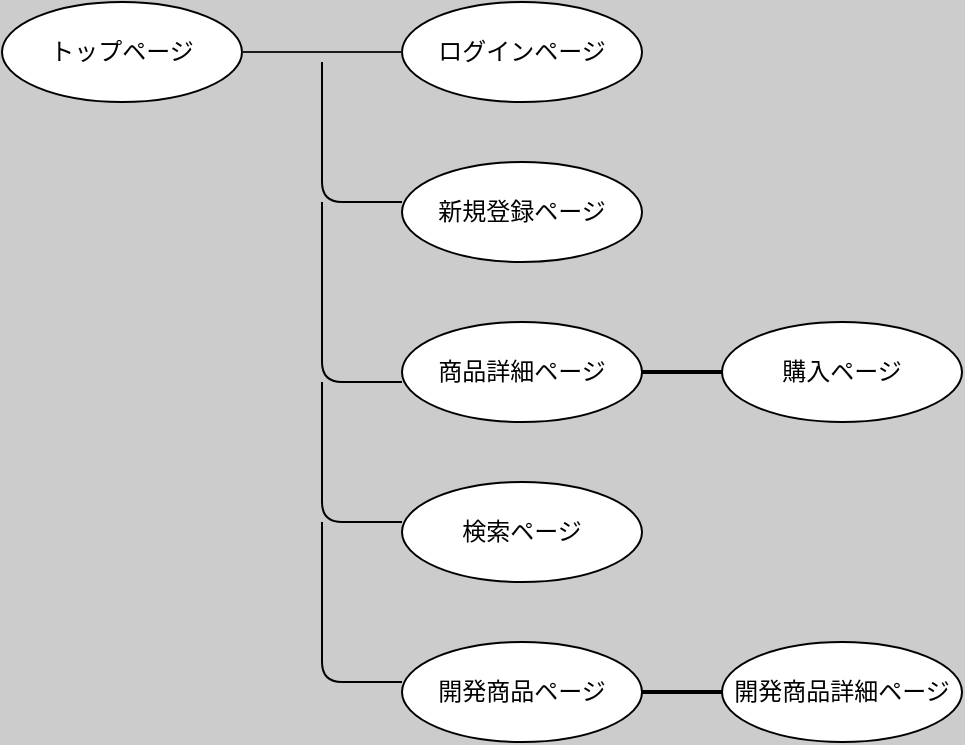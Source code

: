 <mxfile>
    <diagram id="ggVn5-uQoZRv5uVrjEEM" name="ページ1">
        <mxGraphModel dx="476" dy="464" grid="1" gridSize="10" guides="1" tooltips="1" connect="1" arrows="1" fold="1" page="1" pageScale="1" pageWidth="827" pageHeight="1169" background="#CCCCCC" math="0" shadow="0">
            <root>
                <mxCell id="0"/>
                <mxCell id="1" parent="0"/>
                <mxCell id="5" value="トップページ" style="ellipse;whiteSpace=wrap;html=1;" vertex="1" parent="1">
                    <mxGeometry x="40" y="80" width="120" height="50" as="geometry"/>
                </mxCell>
                <mxCell id="6" value="ログインページ" style="ellipse;whiteSpace=wrap;html=1;" vertex="1" parent="1">
                    <mxGeometry x="240" y="80" width="120" height="50" as="geometry"/>
                </mxCell>
                <mxCell id="7" value="新規登録ページ" style="ellipse;whiteSpace=wrap;html=1;" vertex="1" parent="1">
                    <mxGeometry x="240" y="160" width="120" height="50" as="geometry"/>
                </mxCell>
                <mxCell id="8" value="商品詳細ページ" style="ellipse;whiteSpace=wrap;html=1;" vertex="1" parent="1">
                    <mxGeometry x="240" y="240" width="120" height="50" as="geometry"/>
                </mxCell>
                <mxCell id="9" value="検索ページ" style="ellipse;whiteSpace=wrap;html=1;" vertex="1" parent="1">
                    <mxGeometry x="240" y="320" width="120" height="50" as="geometry"/>
                </mxCell>
                <mxCell id="10" value="開発商品ページ&lt;span style=&quot;color: rgba(0 , 0 , 0 , 0) ; font-family: monospace ; font-size: 0px&quot;&gt;%3CmxGraphModel%3E%3Croot%3E%3CmxCell%20id%3D%220%22%2F%3E%3CmxCell%20id%3D%221%22%20parent%3D%220%22%2F%3E%3CmxCell%20id%3D%222%22%20value%3D%22%E3%83%88%E3%83%83%E3%83%97%E3%83%9A%E3%83%BC%E3%82%B8%26lt%3Bspan%20style%3D%26quot%3Bcolor%3A%20rgba(0%20%2C%200%20%2C%200%20%2C%200)%20%3B%20font-family%3A%20monospace%20%3B%20font-size%3A%200px%26quot%3B%26gt%3B%253CmxGraphModel%253E%253Croot%253E%253CmxCell%2520id%253D%25220%2522%252F%253E%253CmxCell%2520id%253D%25221%2522%2520parent%253D%25220%2522%252F%253E%253CmxCell%2520id%253D%25222%2522%2520value%253D%2522%25E3%2583%2588%25E3%2583%2583%25E3%2583%2597%25E3%2583%259A%25E3%2583%25BC%25E3%2582%25B8%2522%2520style%253D%2522ellipse%253BwhiteSpace%253Dwrap%253Bhtml%253D1%253B%2522%2520vertex%253D%25221%2522%2520parent%253D%25221%2522%253E%253CmxGeometry%2520x%253D%252240%2522%2520y%253D%252280%2522%2520width%253D%2522120%2522%2520height%253D%252250%2522%2520as%253D%2522geometry%2522%252F%253E%253C%252FmxCell%253E%253C%252Froot%253E%253C%252FmxGraphModel%253E%26lt%3B%2Fspan%26gt%3B%22%20style%3D%22ellipse%3BwhiteSpace%3Dwrap%3Bhtml%3D1%3B%22%20vertex%3D%221%22%20parent%3D%221%22%3E%3CmxGeometry%20x%3D%2240%22%20y%3D%2280%22%20width%3D%22120%22%20height%3D%2250%22%20as%3D%22geometry%22%2F%3E%3C%2FmxCell%3E%3C%2Froot%3E%3C%2FmxGraphModel%3E&lt;/span&gt;" style="ellipse;whiteSpace=wrap;html=1;" vertex="1" parent="1">
                    <mxGeometry x="240" y="400" width="120" height="50" as="geometry"/>
                </mxCell>
                <mxCell id="11" value="購入ページ&lt;span style=&quot;color: rgba(0 , 0 , 0 , 0) ; font-family: monospace ; font-size: 0px&quot;&gt;%3CmxGraphModel%3E%3Croot%3E%3CmxCell%20id%3D%220%22%2F%3E%3CmxCell%20id%3D%221%22%20parent%3D%220%22%2F%3E%3CmxCell%20id%3D%222%22%20value%3D%22%E3%83%88%E3%83%83%E3%83%97%E3%83%9A%E3%83%BC%E3%82%B8%26lt%3Bspan%20style%3D%26quot%3Bcolor%3A%20rgba(0%20%2C%200%20%2C%200%20%2C%200)%20%3B%20font-family%3A%20monospace%20%3B%20font-size%3A%200px%26quot%3B%26gt%3B%253CmxGraphModel%253E%253Croot%253E%253CmxCell%2520id%253D%25220%2522%252F%253E%253CmxCell%2520id%253D%25221%2522%2520parent%253D%25220%2522%252F%253E%253CmxCell%2520id%253D%25222%2522%2520value%253D%2522%25E3%2583%2588%25E3%2583%2583%25E3%2583%2597%25E3%2583%259A%25E3%2583%25BC%25E3%2582%25B8%2522%2520style%253D%2522ellipse%253BwhiteSpace%253Dwrap%253Bhtml%253D1%253B%2522%2520vertex%253D%25221%2522%2520parent%253D%25221%2522%253E%253CmxGeometry%2520x%253D%252240%2522%2520y%253D%252280%2522%2520width%253D%2522120%2522%2520height%253D%252250%2522%2520as%253D%2522geometry%2522%252F%253E%253C%252FmxCell%253E%253C%252Froot%253E%253C%252FmxGraphModel%253E%26lt%3B%2Fspan%26gt%3B%22%20style%3D%22ellipse%3BwhiteSpace%3Dwrap%3Bhtml%3D1%3B%22%20vertex%3D%221%22%20parent%3D%221%22%3E%3CmxGeometry%20x%3D%2240%22%20y%3D%2280%22%20width%3D%22120%22%20height%3D%2250%22%20as%3D%22geometry%22%2F%3E%3C%2FmxCell%3E%3C%2Froot%3E%3C%2FmxGraphModel%3E&lt;/span&gt;" style="ellipse;whiteSpace=wrap;html=1;" vertex="1" parent="1">
                    <mxGeometry x="400" y="240" width="120" height="50" as="geometry"/>
                </mxCell>
                <mxCell id="12" value="開発商品詳細ページ" style="ellipse;whiteSpace=wrap;html=1;" vertex="1" parent="1">
                    <mxGeometry x="400" y="400" width="120" height="50" as="geometry"/>
                </mxCell>
                <mxCell id="14" value="" style="endArrow=none;html=1;exitX=1;exitY=0.5;exitDx=0;exitDy=0;entryX=0;entryY=0.5;entryDx=0;entryDy=0;strokeColor=#1A1A1A;" edge="1" parent="1" source="5" target="6">
                    <mxGeometry width="50" height="50" relative="1" as="geometry">
                        <mxPoint x="190" y="150" as="sourcePoint"/>
                        <mxPoint x="240" y="100" as="targetPoint"/>
                    </mxGeometry>
                </mxCell>
                <mxCell id="16" value="" style="edgeStyle=segmentEdgeStyle;endArrow=none;html=1;endFill=0;strokeColor=#000000;" edge="1" parent="1">
                    <mxGeometry width="50" height="50" relative="1" as="geometry">
                        <mxPoint x="240" y="180" as="sourcePoint"/>
                        <mxPoint x="200" y="110" as="targetPoint"/>
                    </mxGeometry>
                </mxCell>
                <mxCell id="17" value="" style="edgeStyle=segmentEdgeStyle;endArrow=none;html=1;endFill=0;strokeColor=#000000;" edge="1" parent="1">
                    <mxGeometry width="50" height="50" relative="1" as="geometry">
                        <mxPoint x="240" y="270" as="sourcePoint"/>
                        <mxPoint x="200" y="180" as="targetPoint"/>
                    </mxGeometry>
                </mxCell>
                <mxCell id="18" value="" style="edgeStyle=segmentEdgeStyle;endArrow=none;html=1;endFill=0;strokeColor=#000000;" edge="1" parent="1">
                    <mxGeometry width="50" height="50" relative="1" as="geometry">
                        <mxPoint x="240" y="340" as="sourcePoint"/>
                        <mxPoint x="200" y="270" as="targetPoint"/>
                    </mxGeometry>
                </mxCell>
                <mxCell id="19" value="" style="edgeStyle=segmentEdgeStyle;endArrow=none;html=1;endFill=0;strokeColor=#000000;" edge="1" parent="1">
                    <mxGeometry width="50" height="50" relative="1" as="geometry">
                        <mxPoint x="240" y="420" as="sourcePoint"/>
                        <mxPoint x="200" y="340" as="targetPoint"/>
                    </mxGeometry>
                </mxCell>
                <mxCell id="20" value="" style="line;strokeWidth=2;html=1;strokeColor=#000000;" vertex="1" parent="1">
                    <mxGeometry x="360" y="260" width="40" height="10" as="geometry"/>
                </mxCell>
                <mxCell id="21" value="" style="line;strokeWidth=2;html=1;strokeColor=#000000;" vertex="1" parent="1">
                    <mxGeometry x="360" y="420" width="40" height="10" as="geometry"/>
                </mxCell>
            </root>
        </mxGraphModel>
    </diagram>
</mxfile>